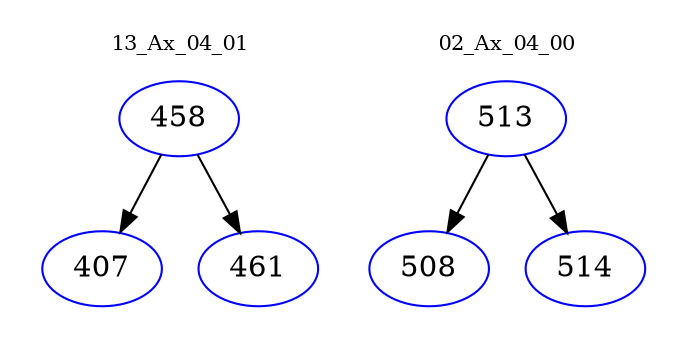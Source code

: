 digraph{
subgraph cluster_0 {
color = white
label = "13_Ax_04_01";
fontsize=10;
T0_458 [label="458", color="blue"]
T0_458 -> T0_407 [color="black"]
T0_407 [label="407", color="blue"]
T0_458 -> T0_461 [color="black"]
T0_461 [label="461", color="blue"]
}
subgraph cluster_1 {
color = white
label = "02_Ax_04_00";
fontsize=10;
T1_513 [label="513", color="blue"]
T1_513 -> T1_508 [color="black"]
T1_508 [label="508", color="blue"]
T1_513 -> T1_514 [color="black"]
T1_514 [label="514", color="blue"]
}
}
